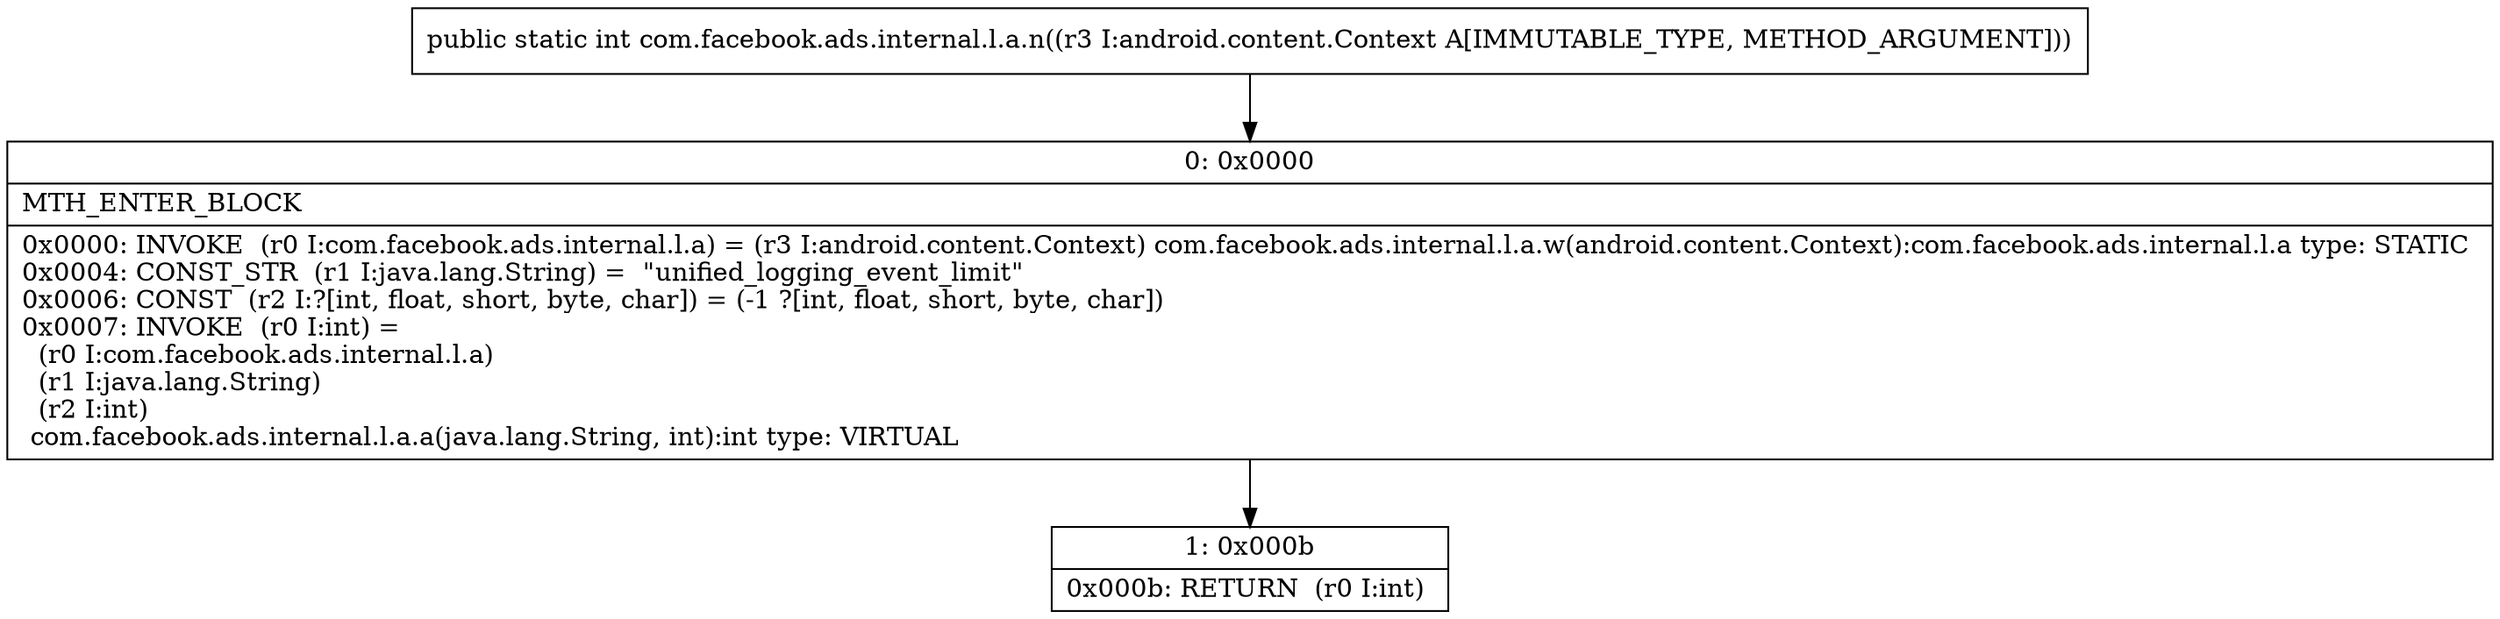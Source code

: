 digraph "CFG forcom.facebook.ads.internal.l.a.n(Landroid\/content\/Context;)I" {
Node_0 [shape=record,label="{0\:\ 0x0000|MTH_ENTER_BLOCK\l|0x0000: INVOKE  (r0 I:com.facebook.ads.internal.l.a) = (r3 I:android.content.Context) com.facebook.ads.internal.l.a.w(android.content.Context):com.facebook.ads.internal.l.a type: STATIC \l0x0004: CONST_STR  (r1 I:java.lang.String) =  \"unified_logging_event_limit\" \l0x0006: CONST  (r2 I:?[int, float, short, byte, char]) = (\-1 ?[int, float, short, byte, char]) \l0x0007: INVOKE  (r0 I:int) = \l  (r0 I:com.facebook.ads.internal.l.a)\l  (r1 I:java.lang.String)\l  (r2 I:int)\l com.facebook.ads.internal.l.a.a(java.lang.String, int):int type: VIRTUAL \l}"];
Node_1 [shape=record,label="{1\:\ 0x000b|0x000b: RETURN  (r0 I:int) \l}"];
MethodNode[shape=record,label="{public static int com.facebook.ads.internal.l.a.n((r3 I:android.content.Context A[IMMUTABLE_TYPE, METHOD_ARGUMENT])) }"];
MethodNode -> Node_0;
Node_0 -> Node_1;
}

